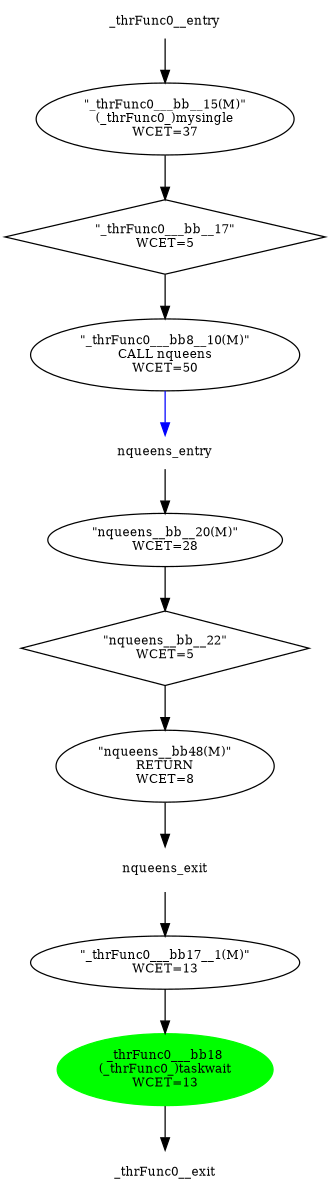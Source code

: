 strict digraph "CFG" {
fontsize=10;
orientation="portrait";
rankdir="TB";
size="10,8";
nqueens__bb48 [fontsize=10, label="\"nqueens__bb48(M)\"\nRETURN\nWCET=8", width="0.01"];
nqueens_entry [color="white", fontsize=10, height="0.01", label="nqueens_entry", width="0.01"];
nqueens__bb__22 [fontsize=10, label="\"nqueens__bb__22\"\nWCET=5", shape=diamond, width="0.01"];
nqueens_exit [color="white", fontsize=10, label="nqueens_exit", width="0.01"];
nqueens__bb__20 [fontsize=10, label="\"nqueens__bb__20(M)\"\nWCET=28", width="0.01"];
_thrFunc0__exit [color="white", fontsize=10, label="_thrFunc0__exit", width="0.01"];
_thrFunc0___bb17__1 [fontsize=10, label="\"_thrFunc0___bb17__1(M)\"\nWCET=13", width="0.01"];
_thrFunc0___bb18 [color=green, fontsize=10, label="_thrFunc0___bb18\n(_thrFunc0_)taskwait\nWCET=13", style=filled, width="0.01"];
_thrFunc0___bb8__10 [fontsize=10, label="\"_thrFunc0___bb8__10(M)\"\nCALL nqueens\nWCET=50", width="0.01"];
_thrFunc0__entry [color="white", fontsize=10, height="0.01", label="_thrFunc0__entry", width="0.01"];
_thrFunc0___bb__15 [fontsize=10, label="\"_thrFunc0___bb__15(M)\"\n(_thrFunc0_)mysingle\nWCET=37", width="0.01"];
_thrFunc0___bb__17 [fontsize=10, label="\"_thrFunc0___bb__17\"\nWCET=5", shape=diamond, width="0.01"];
nqueens__bb48 -> nqueens_exit;
nqueens_entry -> nqueens__bb__20;
nqueens__bb__22 -> nqueens__bb48;
nqueens_exit -> _thrFunc0___bb17__1;
nqueens__bb__20 -> nqueens__bb__22;
_thrFunc0___bb17__1 -> _thrFunc0___bb18;
_thrFunc0___bb18 -> _thrFunc0__exit;
_thrFunc0___bb8__10 -> nqueens_entry  [color=blue];
_thrFunc0__entry -> _thrFunc0___bb__15;
_thrFunc0___bb__15 -> _thrFunc0___bb__17;
_thrFunc0___bb__17 -> _thrFunc0___bb8__10;
}
